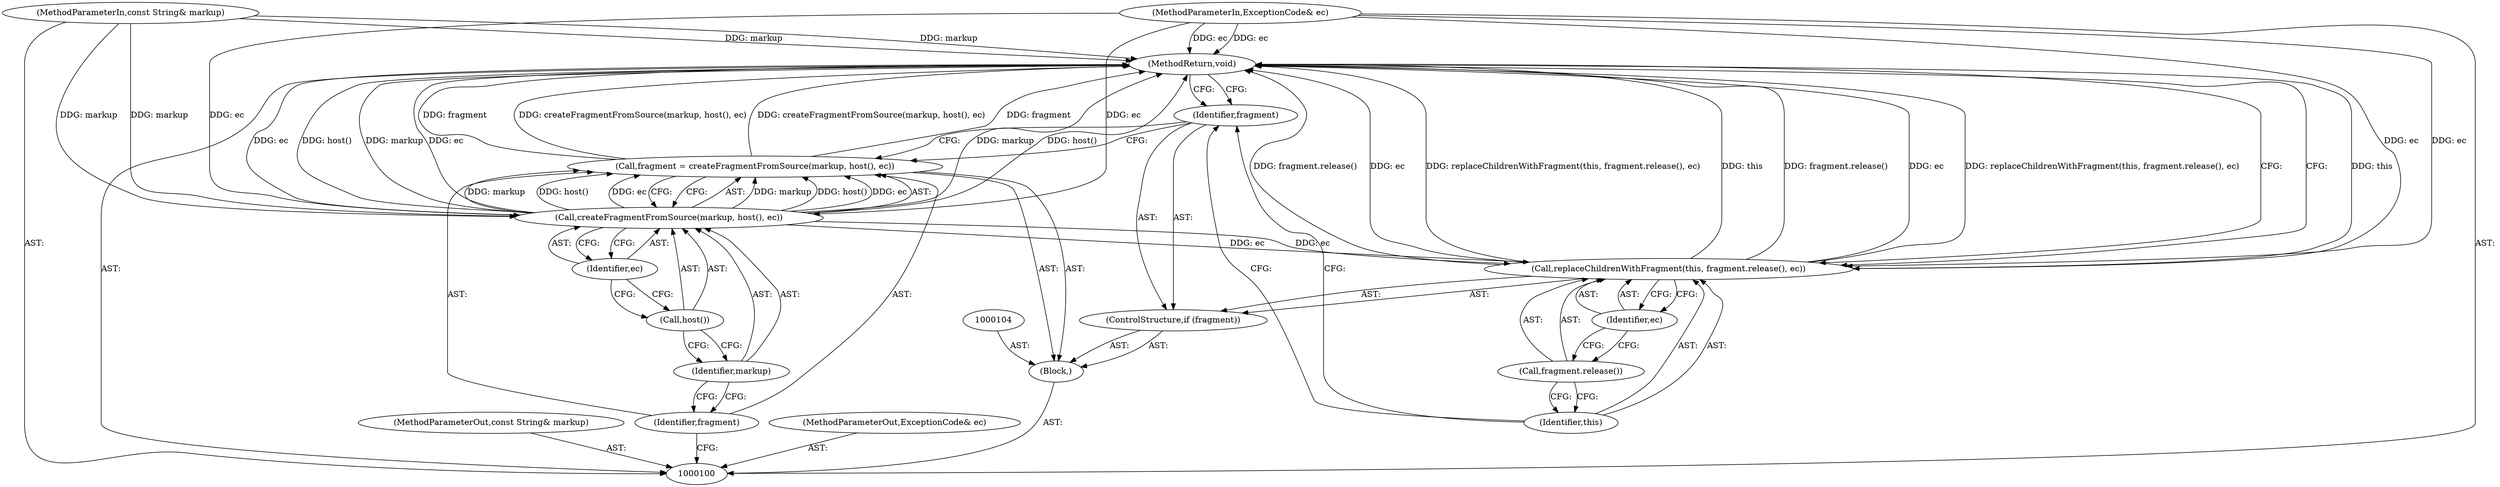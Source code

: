 digraph "1_Chrome_73edae623529f04c668268de49d00324b96166a2_2" {
"1000117" [label="(MethodReturn,void)"];
"1000101" [label="(MethodParameterIn,const String& markup)"];
"1000147" [label="(MethodParameterOut,const String& markup)"];
"1000102" [label="(MethodParameterIn,ExceptionCode& ec)"];
"1000148" [label="(MethodParameterOut,ExceptionCode& ec)"];
"1000103" [label="(Block,)"];
"1000105" [label="(Call,fragment = createFragmentFromSource(markup, host(), ec))"];
"1000106" [label="(Identifier,fragment)"];
"1000107" [label="(Call,createFragmentFromSource(markup, host(), ec))"];
"1000108" [label="(Identifier,markup)"];
"1000109" [label="(Call,host())"];
"1000110" [label="(Identifier,ec)"];
"1000111" [label="(ControlStructure,if (fragment))"];
"1000112" [label="(Identifier,fragment)"];
"1000114" [label="(Identifier,this)"];
"1000115" [label="(Call,fragment.release())"];
"1000116" [label="(Identifier,ec)"];
"1000113" [label="(Call,replaceChildrenWithFragment(this, fragment.release(), ec))"];
"1000117" -> "1000100"  [label="AST: "];
"1000117" -> "1000113"  [label="CFG: "];
"1000117" -> "1000112"  [label="CFG: "];
"1000107" -> "1000117"  [label="DDG: markup"];
"1000107" -> "1000117"  [label="DDG: ec"];
"1000107" -> "1000117"  [label="DDG: host()"];
"1000105" -> "1000117"  [label="DDG: createFragmentFromSource(markup, host(), ec)"];
"1000105" -> "1000117"  [label="DDG: fragment"];
"1000113" -> "1000117"  [label="DDG: this"];
"1000113" -> "1000117"  [label="DDG: fragment.release()"];
"1000113" -> "1000117"  [label="DDG: ec"];
"1000113" -> "1000117"  [label="DDG: replaceChildrenWithFragment(this, fragment.release(), ec)"];
"1000102" -> "1000117"  [label="DDG: ec"];
"1000101" -> "1000117"  [label="DDG: markup"];
"1000101" -> "1000100"  [label="AST: "];
"1000101" -> "1000117"  [label="DDG: markup"];
"1000101" -> "1000107"  [label="DDG: markup"];
"1000147" -> "1000100"  [label="AST: "];
"1000102" -> "1000100"  [label="AST: "];
"1000102" -> "1000117"  [label="DDG: ec"];
"1000102" -> "1000107"  [label="DDG: ec"];
"1000102" -> "1000113"  [label="DDG: ec"];
"1000148" -> "1000100"  [label="AST: "];
"1000103" -> "1000100"  [label="AST: "];
"1000104" -> "1000103"  [label="AST: "];
"1000105" -> "1000103"  [label="AST: "];
"1000111" -> "1000103"  [label="AST: "];
"1000105" -> "1000103"  [label="AST: "];
"1000105" -> "1000107"  [label="CFG: "];
"1000106" -> "1000105"  [label="AST: "];
"1000107" -> "1000105"  [label="AST: "];
"1000112" -> "1000105"  [label="CFG: "];
"1000105" -> "1000117"  [label="DDG: createFragmentFromSource(markup, host(), ec)"];
"1000105" -> "1000117"  [label="DDG: fragment"];
"1000107" -> "1000105"  [label="DDG: markup"];
"1000107" -> "1000105"  [label="DDG: host()"];
"1000107" -> "1000105"  [label="DDG: ec"];
"1000106" -> "1000105"  [label="AST: "];
"1000106" -> "1000100"  [label="CFG: "];
"1000108" -> "1000106"  [label="CFG: "];
"1000107" -> "1000105"  [label="AST: "];
"1000107" -> "1000110"  [label="CFG: "];
"1000108" -> "1000107"  [label="AST: "];
"1000109" -> "1000107"  [label="AST: "];
"1000110" -> "1000107"  [label="AST: "];
"1000105" -> "1000107"  [label="CFG: "];
"1000107" -> "1000117"  [label="DDG: markup"];
"1000107" -> "1000117"  [label="DDG: ec"];
"1000107" -> "1000117"  [label="DDG: host()"];
"1000107" -> "1000105"  [label="DDG: markup"];
"1000107" -> "1000105"  [label="DDG: host()"];
"1000107" -> "1000105"  [label="DDG: ec"];
"1000101" -> "1000107"  [label="DDG: markup"];
"1000102" -> "1000107"  [label="DDG: ec"];
"1000107" -> "1000113"  [label="DDG: ec"];
"1000108" -> "1000107"  [label="AST: "];
"1000108" -> "1000106"  [label="CFG: "];
"1000109" -> "1000108"  [label="CFG: "];
"1000109" -> "1000107"  [label="AST: "];
"1000109" -> "1000108"  [label="CFG: "];
"1000110" -> "1000109"  [label="CFG: "];
"1000110" -> "1000107"  [label="AST: "];
"1000110" -> "1000109"  [label="CFG: "];
"1000107" -> "1000110"  [label="CFG: "];
"1000111" -> "1000103"  [label="AST: "];
"1000112" -> "1000111"  [label="AST: "];
"1000113" -> "1000111"  [label="AST: "];
"1000112" -> "1000111"  [label="AST: "];
"1000112" -> "1000105"  [label="CFG: "];
"1000114" -> "1000112"  [label="CFG: "];
"1000117" -> "1000112"  [label="CFG: "];
"1000114" -> "1000113"  [label="AST: "];
"1000114" -> "1000112"  [label="CFG: "];
"1000115" -> "1000114"  [label="CFG: "];
"1000115" -> "1000113"  [label="AST: "];
"1000115" -> "1000114"  [label="CFG: "];
"1000116" -> "1000115"  [label="CFG: "];
"1000116" -> "1000113"  [label="AST: "];
"1000116" -> "1000115"  [label="CFG: "];
"1000113" -> "1000116"  [label="CFG: "];
"1000113" -> "1000111"  [label="AST: "];
"1000113" -> "1000116"  [label="CFG: "];
"1000114" -> "1000113"  [label="AST: "];
"1000115" -> "1000113"  [label="AST: "];
"1000116" -> "1000113"  [label="AST: "];
"1000117" -> "1000113"  [label="CFG: "];
"1000113" -> "1000117"  [label="DDG: this"];
"1000113" -> "1000117"  [label="DDG: fragment.release()"];
"1000113" -> "1000117"  [label="DDG: ec"];
"1000113" -> "1000117"  [label="DDG: replaceChildrenWithFragment(this, fragment.release(), ec)"];
"1000107" -> "1000113"  [label="DDG: ec"];
"1000102" -> "1000113"  [label="DDG: ec"];
}

